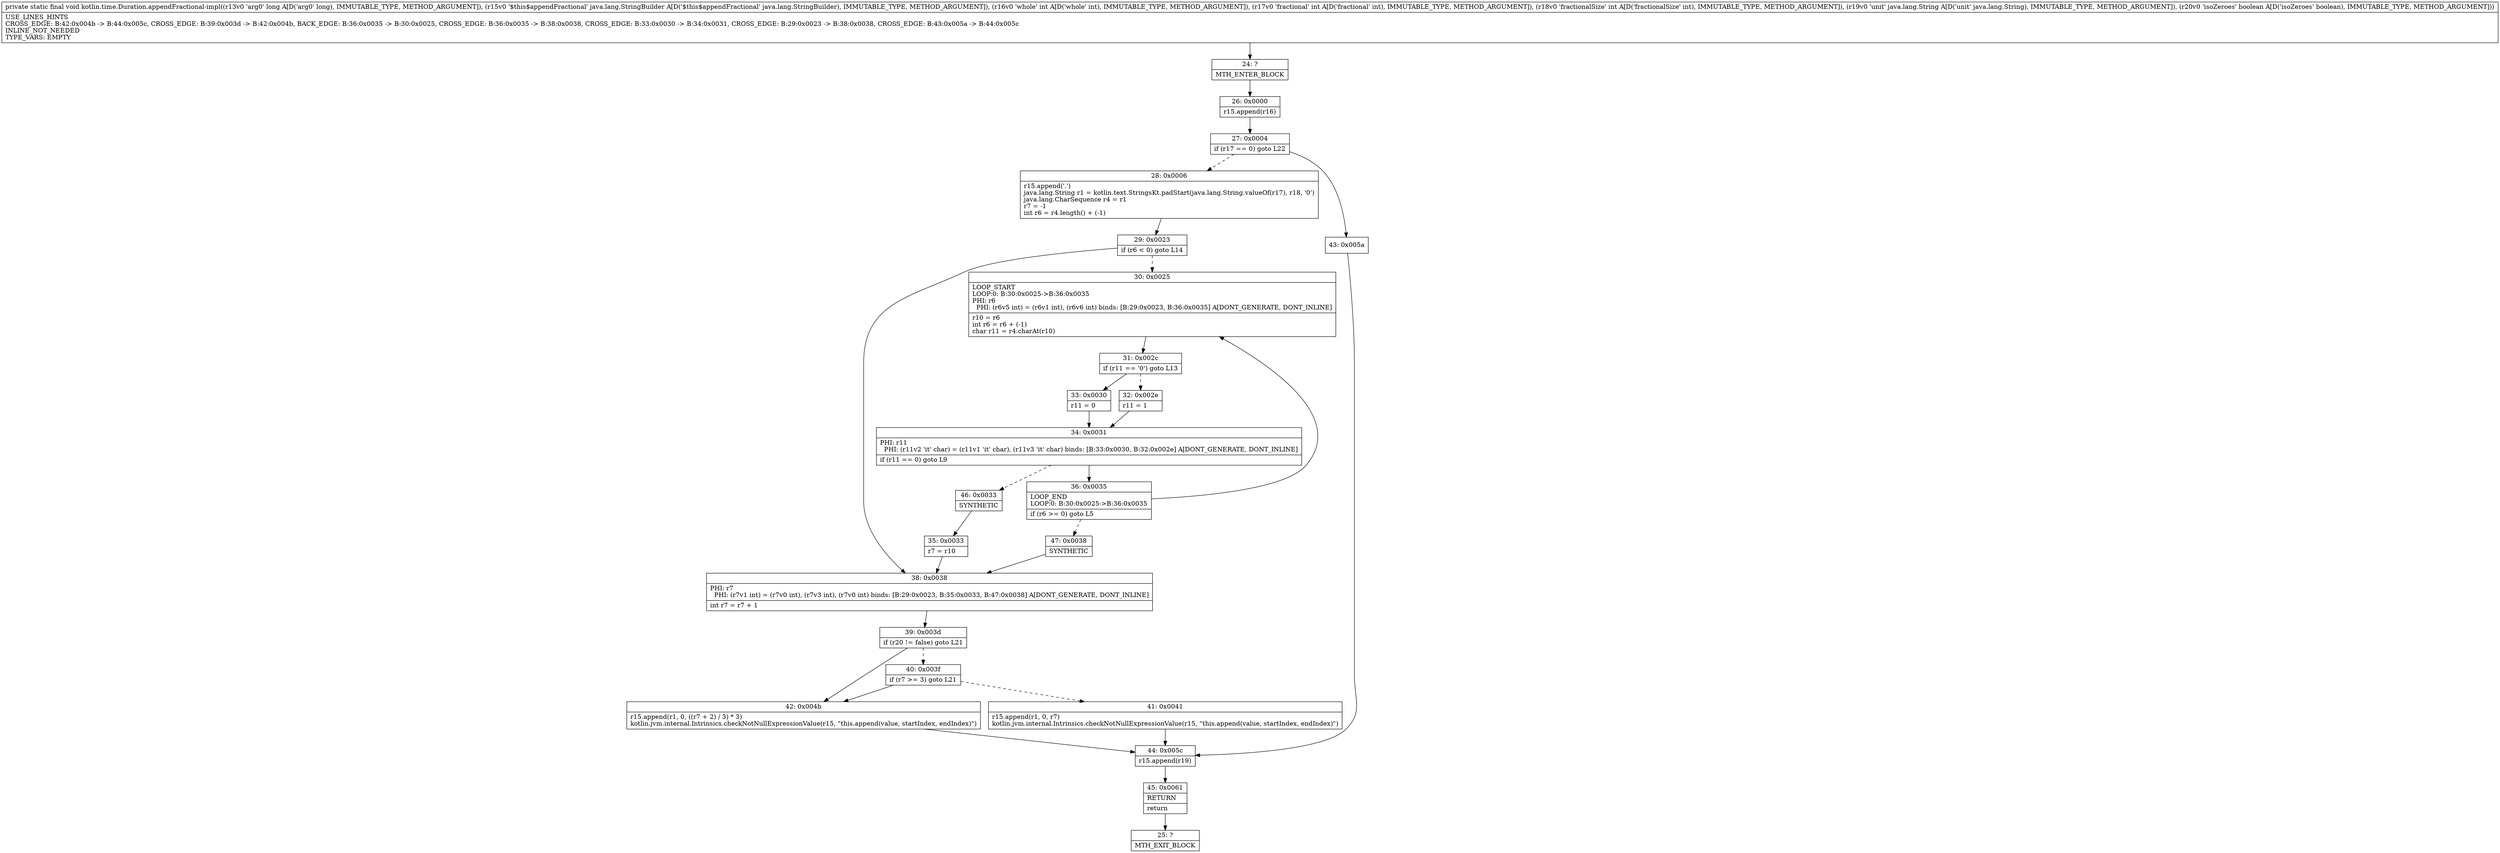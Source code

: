 digraph "CFG forkotlin.time.Duration.appendFractional\-impl(JLjava\/lang\/StringBuilder;IIILjava\/lang\/String;Z)V" {
Node_24 [shape=record,label="{24\:\ ?|MTH_ENTER_BLOCK\l}"];
Node_26 [shape=record,label="{26\:\ 0x0000|r15.append(r16)\l}"];
Node_27 [shape=record,label="{27\:\ 0x0004|if (r17 == 0) goto L22\l}"];
Node_28 [shape=record,label="{28\:\ 0x0006|r15.append('.')\ljava.lang.String r1 = kotlin.text.StringsKt.padStart(java.lang.String.valueOf(r17), r18, '0')\ljava.lang.CharSequence r4 = r1\lr7 = \-1\lint r6 = r4.length() + (\-1)\l}"];
Node_29 [shape=record,label="{29\:\ 0x0023|if (r6 \< 0) goto L14\l}"];
Node_30 [shape=record,label="{30\:\ 0x0025|LOOP_START\lLOOP:0: B:30:0x0025\-\>B:36:0x0035\lPHI: r6 \l  PHI: (r6v5 int) = (r6v1 int), (r6v6 int) binds: [B:29:0x0023, B:36:0x0035] A[DONT_GENERATE, DONT_INLINE]\l|r10 = r6\lint r6 = r6 + (\-1)\lchar r11 = r4.charAt(r10)\l}"];
Node_31 [shape=record,label="{31\:\ 0x002c|if (r11 == '0') goto L13\l}"];
Node_32 [shape=record,label="{32\:\ 0x002e|r11 = 1\l}"];
Node_34 [shape=record,label="{34\:\ 0x0031|PHI: r11 \l  PHI: (r11v2 'it' char) = (r11v1 'it' char), (r11v3 'it' char) binds: [B:33:0x0030, B:32:0x002e] A[DONT_GENERATE, DONT_INLINE]\l|if (r11 == 0) goto L9\l}"];
Node_36 [shape=record,label="{36\:\ 0x0035|LOOP_END\lLOOP:0: B:30:0x0025\-\>B:36:0x0035\l|if (r6 \>= 0) goto L5\l}"];
Node_47 [shape=record,label="{47\:\ 0x0038|SYNTHETIC\l}"];
Node_46 [shape=record,label="{46\:\ 0x0033|SYNTHETIC\l}"];
Node_35 [shape=record,label="{35\:\ 0x0033|r7 = r10\l}"];
Node_33 [shape=record,label="{33\:\ 0x0030|r11 = 0\l}"];
Node_38 [shape=record,label="{38\:\ 0x0038|PHI: r7 \l  PHI: (r7v1 int) = (r7v0 int), (r7v3 int), (r7v0 int) binds: [B:29:0x0023, B:35:0x0033, B:47:0x0038] A[DONT_GENERATE, DONT_INLINE]\l|int r7 = r7 + 1\l}"];
Node_39 [shape=record,label="{39\:\ 0x003d|if (r20 != false) goto L21\l}"];
Node_40 [shape=record,label="{40\:\ 0x003f|if (r7 \>= 3) goto L21\l}"];
Node_41 [shape=record,label="{41\:\ 0x0041|r15.append(r1, 0, r7)\lkotlin.jvm.internal.Intrinsics.checkNotNullExpressionValue(r15, \"this.append(value, startIndex, endIndex)\")\l}"];
Node_44 [shape=record,label="{44\:\ 0x005c|r15.append(r19)\l}"];
Node_45 [shape=record,label="{45\:\ 0x0061|RETURN\l|return\l}"];
Node_25 [shape=record,label="{25\:\ ?|MTH_EXIT_BLOCK\l}"];
Node_42 [shape=record,label="{42\:\ 0x004b|r15.append(r1, 0, ((r7 + 2) \/ 3) * 3)\lkotlin.jvm.internal.Intrinsics.checkNotNullExpressionValue(r15, \"this.append(value, startIndex, endIndex)\")\l}"];
Node_43 [shape=record,label="{43\:\ 0x005a}"];
MethodNode[shape=record,label="{private static final void kotlin.time.Duration.appendFractional\-impl((r13v0 'arg0' long A[D('arg0' long), IMMUTABLE_TYPE, METHOD_ARGUMENT]), (r15v0 '$this$appendFractional' java.lang.StringBuilder A[D('$this$appendFractional' java.lang.StringBuilder), IMMUTABLE_TYPE, METHOD_ARGUMENT]), (r16v0 'whole' int A[D('whole' int), IMMUTABLE_TYPE, METHOD_ARGUMENT]), (r17v0 'fractional' int A[D('fractional' int), IMMUTABLE_TYPE, METHOD_ARGUMENT]), (r18v0 'fractionalSize' int A[D('fractionalSize' int), IMMUTABLE_TYPE, METHOD_ARGUMENT]), (r19v0 'unit' java.lang.String A[D('unit' java.lang.String), IMMUTABLE_TYPE, METHOD_ARGUMENT]), (r20v0 'isoZeroes' boolean A[D('isoZeroes' boolean), IMMUTABLE_TYPE, METHOD_ARGUMENT]))  | USE_LINES_HINTS\lCROSS_EDGE: B:42:0x004b \-\> B:44:0x005c, CROSS_EDGE: B:39:0x003d \-\> B:42:0x004b, BACK_EDGE: B:36:0x0035 \-\> B:30:0x0025, CROSS_EDGE: B:36:0x0035 \-\> B:38:0x0038, CROSS_EDGE: B:33:0x0030 \-\> B:34:0x0031, CROSS_EDGE: B:29:0x0023 \-\> B:38:0x0038, CROSS_EDGE: B:43:0x005a \-\> B:44:0x005c\lINLINE_NOT_NEEDED\lTYPE_VARS: EMPTY\l}"];
MethodNode -> Node_24;Node_24 -> Node_26;
Node_26 -> Node_27;
Node_27 -> Node_28[style=dashed];
Node_27 -> Node_43;
Node_28 -> Node_29;
Node_29 -> Node_30[style=dashed];
Node_29 -> Node_38;
Node_30 -> Node_31;
Node_31 -> Node_32[style=dashed];
Node_31 -> Node_33;
Node_32 -> Node_34;
Node_34 -> Node_36;
Node_34 -> Node_46[style=dashed];
Node_36 -> Node_30;
Node_36 -> Node_47[style=dashed];
Node_47 -> Node_38;
Node_46 -> Node_35;
Node_35 -> Node_38;
Node_33 -> Node_34;
Node_38 -> Node_39;
Node_39 -> Node_40[style=dashed];
Node_39 -> Node_42;
Node_40 -> Node_41[style=dashed];
Node_40 -> Node_42;
Node_41 -> Node_44;
Node_44 -> Node_45;
Node_45 -> Node_25;
Node_42 -> Node_44;
Node_43 -> Node_44;
}

